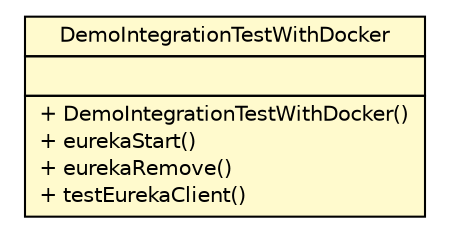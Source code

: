 #!/usr/local/bin/dot
#
# Class diagram 
# Generated by UMLGraph version R5_6-24-gf6e263 (http://www.umlgraph.org/)
#

digraph G {
	edge [fontname="Helvetica",fontsize=10,labelfontname="Helvetica",labelfontsize=10];
	node [fontname="Helvetica",fontsize=10,shape=plaintext];
	nodesep=0.25;
	ranksep=0.5;
	// cn.home1.test.DemoIntegrationTestWithDocker
	c101 [label=<<table title="cn.home1.test.DemoIntegrationTestWithDocker" border="0" cellborder="1" cellspacing="0" cellpadding="2" port="p" bgcolor="lemonChiffon" href="./DemoIntegrationTestWithDocker.html">
		<tr><td><table border="0" cellspacing="0" cellpadding="1">
<tr><td align="center" balign="center"> DemoIntegrationTestWithDocker </td></tr>
		</table></td></tr>
		<tr><td><table border="0" cellspacing="0" cellpadding="1">
<tr><td align="left" balign="left">  </td></tr>
		</table></td></tr>
		<tr><td><table border="0" cellspacing="0" cellpadding="1">
<tr><td align="left" balign="left"> + DemoIntegrationTestWithDocker() </td></tr>
<tr><td align="left" balign="left"> + eurekaStart() </td></tr>
<tr><td align="left" balign="left"> + eurekaRemove() </td></tr>
<tr><td align="left" balign="left"> + testEurekaClient() </td></tr>
		</table></td></tr>
		</table>>, URL="./DemoIntegrationTestWithDocker.html", fontname="Helvetica", fontcolor="black", fontsize=10.0];
}

